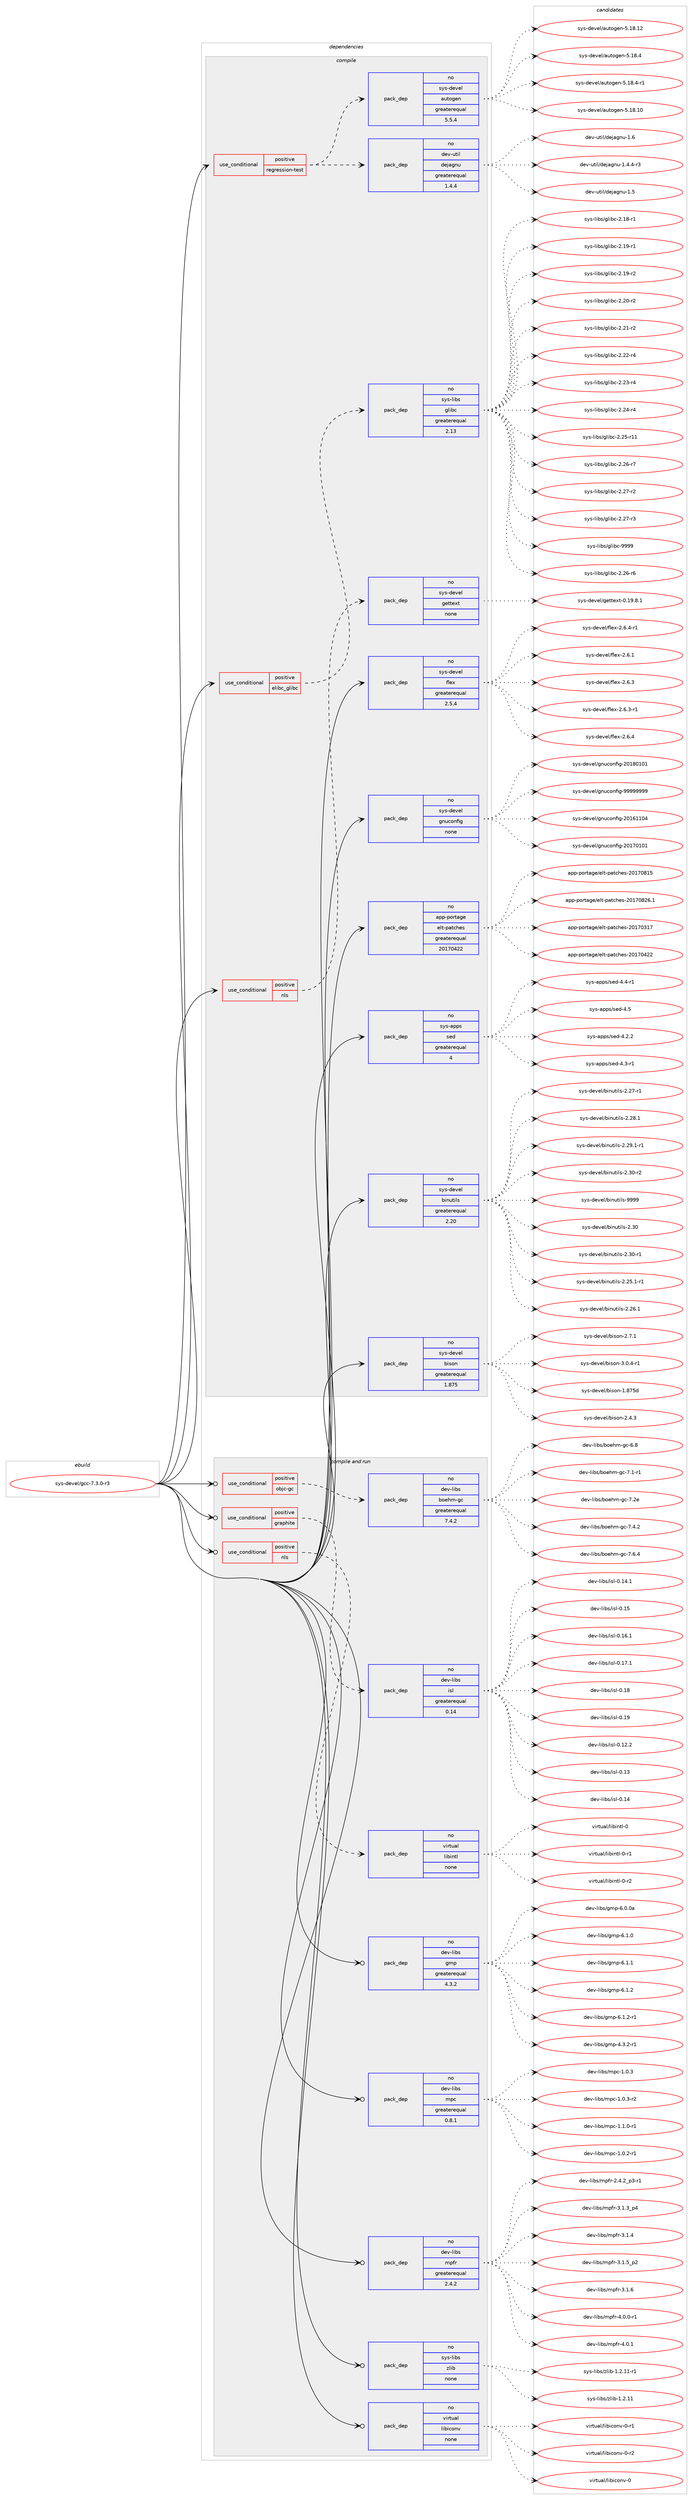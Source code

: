 digraph prolog {

# *************
# Graph options
# *************

newrank=true;
concentrate=true;
compound=true;
graph [rankdir=LR,fontname=Helvetica,fontsize=10,ranksep=1.5];#, ranksep=2.5, nodesep=0.2];
edge  [arrowhead=vee];
node  [fontname=Helvetica,fontsize=10];

# **********
# The ebuild
# **********

subgraph cluster_leftcol {
color=gray;
rank=same;
label=<<i>ebuild</i>>;
id [label="sys-devel/gcc-7.3.0-r3", color=red, width=4, href="../sys-devel/gcc-7.3.0-r3.svg"];
}

# ****************
# The dependencies
# ****************

subgraph cluster_midcol {
color=gray;
label=<<i>dependencies</i>>;
subgraph cluster_compile {
fillcolor="#eeeeee";
style=filled;
label=<<i>compile</i>>;
subgraph cond1061 {
dependency8104 [label=<<TABLE BORDER="0" CELLBORDER="1" CELLSPACING="0" CELLPADDING="4"><TR><TD ROWSPAN="3" CELLPADDING="10">use_conditional</TD></TR><TR><TD>positive</TD></TR><TR><TD>elibc_glibc</TD></TR></TABLE>>, shape=none, color=red];
subgraph pack6989 {
dependency8105 [label=<<TABLE BORDER="0" CELLBORDER="1" CELLSPACING="0" CELLPADDING="4" WIDTH="220"><TR><TD ROWSPAN="6" CELLPADDING="30">pack_dep</TD></TR><TR><TD WIDTH="110">no</TD></TR><TR><TD>sys-libs</TD></TR><TR><TD>glibc</TD></TR><TR><TD>greaterequal</TD></TR><TR><TD>2.13</TD></TR></TABLE>>, shape=none, color=blue];
}
dependency8104:e -> dependency8105:w [weight=20,style="dashed",arrowhead="vee"];
}
id:e -> dependency8104:w [weight=20,style="solid",arrowhead="vee"];
subgraph cond1062 {
dependency8106 [label=<<TABLE BORDER="0" CELLBORDER="1" CELLSPACING="0" CELLPADDING="4"><TR><TD ROWSPAN="3" CELLPADDING="10">use_conditional</TD></TR><TR><TD>positive</TD></TR><TR><TD>nls</TD></TR></TABLE>>, shape=none, color=red];
subgraph pack6990 {
dependency8107 [label=<<TABLE BORDER="0" CELLBORDER="1" CELLSPACING="0" CELLPADDING="4" WIDTH="220"><TR><TD ROWSPAN="6" CELLPADDING="30">pack_dep</TD></TR><TR><TD WIDTH="110">no</TD></TR><TR><TD>sys-devel</TD></TR><TR><TD>gettext</TD></TR><TR><TD>none</TD></TR><TR><TD></TD></TR></TABLE>>, shape=none, color=blue];
}
dependency8106:e -> dependency8107:w [weight=20,style="dashed",arrowhead="vee"];
}
id:e -> dependency8106:w [weight=20,style="solid",arrowhead="vee"];
subgraph cond1063 {
dependency8108 [label=<<TABLE BORDER="0" CELLBORDER="1" CELLSPACING="0" CELLPADDING="4"><TR><TD ROWSPAN="3" CELLPADDING="10">use_conditional</TD></TR><TR><TD>positive</TD></TR><TR><TD>regression-test</TD></TR></TABLE>>, shape=none, color=red];
subgraph pack6991 {
dependency8109 [label=<<TABLE BORDER="0" CELLBORDER="1" CELLSPACING="0" CELLPADDING="4" WIDTH="220"><TR><TD ROWSPAN="6" CELLPADDING="30">pack_dep</TD></TR><TR><TD WIDTH="110">no</TD></TR><TR><TD>dev-util</TD></TR><TR><TD>dejagnu</TD></TR><TR><TD>greaterequal</TD></TR><TR><TD>1.4.4</TD></TR></TABLE>>, shape=none, color=blue];
}
dependency8108:e -> dependency8109:w [weight=20,style="dashed",arrowhead="vee"];
subgraph pack6992 {
dependency8110 [label=<<TABLE BORDER="0" CELLBORDER="1" CELLSPACING="0" CELLPADDING="4" WIDTH="220"><TR><TD ROWSPAN="6" CELLPADDING="30">pack_dep</TD></TR><TR><TD WIDTH="110">no</TD></TR><TR><TD>sys-devel</TD></TR><TR><TD>autogen</TD></TR><TR><TD>greaterequal</TD></TR><TR><TD>5.5.4</TD></TR></TABLE>>, shape=none, color=blue];
}
dependency8108:e -> dependency8110:w [weight=20,style="dashed",arrowhead="vee"];
}
id:e -> dependency8108:w [weight=20,style="solid",arrowhead="vee"];
subgraph pack6993 {
dependency8111 [label=<<TABLE BORDER="0" CELLBORDER="1" CELLSPACING="0" CELLPADDING="4" WIDTH="220"><TR><TD ROWSPAN="6" CELLPADDING="30">pack_dep</TD></TR><TR><TD WIDTH="110">no</TD></TR><TR><TD>app-portage</TD></TR><TR><TD>elt-patches</TD></TR><TR><TD>greaterequal</TD></TR><TR><TD>20170422</TD></TR></TABLE>>, shape=none, color=blue];
}
id:e -> dependency8111:w [weight=20,style="solid",arrowhead="vee"];
subgraph pack6994 {
dependency8112 [label=<<TABLE BORDER="0" CELLBORDER="1" CELLSPACING="0" CELLPADDING="4" WIDTH="220"><TR><TD ROWSPAN="6" CELLPADDING="30">pack_dep</TD></TR><TR><TD WIDTH="110">no</TD></TR><TR><TD>sys-apps</TD></TR><TR><TD>sed</TD></TR><TR><TD>greaterequal</TD></TR><TR><TD>4</TD></TR></TABLE>>, shape=none, color=blue];
}
id:e -> dependency8112:w [weight=20,style="solid",arrowhead="vee"];
subgraph pack6995 {
dependency8113 [label=<<TABLE BORDER="0" CELLBORDER="1" CELLSPACING="0" CELLPADDING="4" WIDTH="220"><TR><TD ROWSPAN="6" CELLPADDING="30">pack_dep</TD></TR><TR><TD WIDTH="110">no</TD></TR><TR><TD>sys-devel</TD></TR><TR><TD>binutils</TD></TR><TR><TD>greaterequal</TD></TR><TR><TD>2.20</TD></TR></TABLE>>, shape=none, color=blue];
}
id:e -> dependency8113:w [weight=20,style="solid",arrowhead="vee"];
subgraph pack6996 {
dependency8114 [label=<<TABLE BORDER="0" CELLBORDER="1" CELLSPACING="0" CELLPADDING="4" WIDTH="220"><TR><TD ROWSPAN="6" CELLPADDING="30">pack_dep</TD></TR><TR><TD WIDTH="110">no</TD></TR><TR><TD>sys-devel</TD></TR><TR><TD>bison</TD></TR><TR><TD>greaterequal</TD></TR><TR><TD>1.875</TD></TR></TABLE>>, shape=none, color=blue];
}
id:e -> dependency8114:w [weight=20,style="solid",arrowhead="vee"];
subgraph pack6997 {
dependency8115 [label=<<TABLE BORDER="0" CELLBORDER="1" CELLSPACING="0" CELLPADDING="4" WIDTH="220"><TR><TD ROWSPAN="6" CELLPADDING="30">pack_dep</TD></TR><TR><TD WIDTH="110">no</TD></TR><TR><TD>sys-devel</TD></TR><TR><TD>flex</TD></TR><TR><TD>greaterequal</TD></TR><TR><TD>2.5.4</TD></TR></TABLE>>, shape=none, color=blue];
}
id:e -> dependency8115:w [weight=20,style="solid",arrowhead="vee"];
subgraph pack6998 {
dependency8116 [label=<<TABLE BORDER="0" CELLBORDER="1" CELLSPACING="0" CELLPADDING="4" WIDTH="220"><TR><TD ROWSPAN="6" CELLPADDING="30">pack_dep</TD></TR><TR><TD WIDTH="110">no</TD></TR><TR><TD>sys-devel</TD></TR><TR><TD>gnuconfig</TD></TR><TR><TD>none</TD></TR><TR><TD></TD></TR></TABLE>>, shape=none, color=blue];
}
id:e -> dependency8116:w [weight=20,style="solid",arrowhead="vee"];
}
subgraph cluster_compileandrun {
fillcolor="#eeeeee";
style=filled;
label=<<i>compile and run</i>>;
subgraph cond1064 {
dependency8117 [label=<<TABLE BORDER="0" CELLBORDER="1" CELLSPACING="0" CELLPADDING="4"><TR><TD ROWSPAN="3" CELLPADDING="10">use_conditional</TD></TR><TR><TD>positive</TD></TR><TR><TD>graphite</TD></TR></TABLE>>, shape=none, color=red];
subgraph pack6999 {
dependency8118 [label=<<TABLE BORDER="0" CELLBORDER="1" CELLSPACING="0" CELLPADDING="4" WIDTH="220"><TR><TD ROWSPAN="6" CELLPADDING="30">pack_dep</TD></TR><TR><TD WIDTH="110">no</TD></TR><TR><TD>dev-libs</TD></TR><TR><TD>isl</TD></TR><TR><TD>greaterequal</TD></TR><TR><TD>0.14</TD></TR></TABLE>>, shape=none, color=blue];
}
dependency8117:e -> dependency8118:w [weight=20,style="dashed",arrowhead="vee"];
}
id:e -> dependency8117:w [weight=20,style="solid",arrowhead="odotvee"];
subgraph cond1065 {
dependency8119 [label=<<TABLE BORDER="0" CELLBORDER="1" CELLSPACING="0" CELLPADDING="4"><TR><TD ROWSPAN="3" CELLPADDING="10">use_conditional</TD></TR><TR><TD>positive</TD></TR><TR><TD>nls</TD></TR></TABLE>>, shape=none, color=red];
subgraph pack7000 {
dependency8120 [label=<<TABLE BORDER="0" CELLBORDER="1" CELLSPACING="0" CELLPADDING="4" WIDTH="220"><TR><TD ROWSPAN="6" CELLPADDING="30">pack_dep</TD></TR><TR><TD WIDTH="110">no</TD></TR><TR><TD>virtual</TD></TR><TR><TD>libintl</TD></TR><TR><TD>none</TD></TR><TR><TD></TD></TR></TABLE>>, shape=none, color=blue];
}
dependency8119:e -> dependency8120:w [weight=20,style="dashed",arrowhead="vee"];
}
id:e -> dependency8119:w [weight=20,style="solid",arrowhead="odotvee"];
subgraph cond1066 {
dependency8121 [label=<<TABLE BORDER="0" CELLBORDER="1" CELLSPACING="0" CELLPADDING="4"><TR><TD ROWSPAN="3" CELLPADDING="10">use_conditional</TD></TR><TR><TD>positive</TD></TR><TR><TD>objc-gc</TD></TR></TABLE>>, shape=none, color=red];
subgraph pack7001 {
dependency8122 [label=<<TABLE BORDER="0" CELLBORDER="1" CELLSPACING="0" CELLPADDING="4" WIDTH="220"><TR><TD ROWSPAN="6" CELLPADDING="30">pack_dep</TD></TR><TR><TD WIDTH="110">no</TD></TR><TR><TD>dev-libs</TD></TR><TR><TD>boehm-gc</TD></TR><TR><TD>greaterequal</TD></TR><TR><TD>7.4.2</TD></TR></TABLE>>, shape=none, color=blue];
}
dependency8121:e -> dependency8122:w [weight=20,style="dashed",arrowhead="vee"];
}
id:e -> dependency8121:w [weight=20,style="solid",arrowhead="odotvee"];
subgraph pack7002 {
dependency8123 [label=<<TABLE BORDER="0" CELLBORDER="1" CELLSPACING="0" CELLPADDING="4" WIDTH="220"><TR><TD ROWSPAN="6" CELLPADDING="30">pack_dep</TD></TR><TR><TD WIDTH="110">no</TD></TR><TR><TD>dev-libs</TD></TR><TR><TD>gmp</TD></TR><TR><TD>greaterequal</TD></TR><TR><TD>4.3.2</TD></TR></TABLE>>, shape=none, color=blue];
}
id:e -> dependency8123:w [weight=20,style="solid",arrowhead="odotvee"];
subgraph pack7003 {
dependency8124 [label=<<TABLE BORDER="0" CELLBORDER="1" CELLSPACING="0" CELLPADDING="4" WIDTH="220"><TR><TD ROWSPAN="6" CELLPADDING="30">pack_dep</TD></TR><TR><TD WIDTH="110">no</TD></TR><TR><TD>dev-libs</TD></TR><TR><TD>mpc</TD></TR><TR><TD>greaterequal</TD></TR><TR><TD>0.8.1</TD></TR></TABLE>>, shape=none, color=blue];
}
id:e -> dependency8124:w [weight=20,style="solid",arrowhead="odotvee"];
subgraph pack7004 {
dependency8125 [label=<<TABLE BORDER="0" CELLBORDER="1" CELLSPACING="0" CELLPADDING="4" WIDTH="220"><TR><TD ROWSPAN="6" CELLPADDING="30">pack_dep</TD></TR><TR><TD WIDTH="110">no</TD></TR><TR><TD>dev-libs</TD></TR><TR><TD>mpfr</TD></TR><TR><TD>greaterequal</TD></TR><TR><TD>2.4.2</TD></TR></TABLE>>, shape=none, color=blue];
}
id:e -> dependency8125:w [weight=20,style="solid",arrowhead="odotvee"];
subgraph pack7005 {
dependency8126 [label=<<TABLE BORDER="0" CELLBORDER="1" CELLSPACING="0" CELLPADDING="4" WIDTH="220"><TR><TD ROWSPAN="6" CELLPADDING="30">pack_dep</TD></TR><TR><TD WIDTH="110">no</TD></TR><TR><TD>sys-libs</TD></TR><TR><TD>zlib</TD></TR><TR><TD>none</TD></TR><TR><TD></TD></TR></TABLE>>, shape=none, color=blue];
}
id:e -> dependency8126:w [weight=20,style="solid",arrowhead="odotvee"];
subgraph pack7006 {
dependency8127 [label=<<TABLE BORDER="0" CELLBORDER="1" CELLSPACING="0" CELLPADDING="4" WIDTH="220"><TR><TD ROWSPAN="6" CELLPADDING="30">pack_dep</TD></TR><TR><TD WIDTH="110">no</TD></TR><TR><TD>virtual</TD></TR><TR><TD>libiconv</TD></TR><TR><TD>none</TD></TR><TR><TD></TD></TR></TABLE>>, shape=none, color=blue];
}
id:e -> dependency8127:w [weight=20,style="solid",arrowhead="odotvee"];
}
subgraph cluster_run {
fillcolor="#eeeeee";
style=filled;
label=<<i>run</i>>;
}
}

# **************
# The candidates
# **************

subgraph cluster_choices {
rank=same;
color=gray;
label=<<i>candidates</i>>;

subgraph choice6989 {
color=black;
nodesep=1;
choice115121115451081059811547103108105989945504650544511454 [label="sys-libs/glibc-2.26-r6", color=red, width=4,href="../sys-libs/glibc-2.26-r6.svg"];
choice115121115451081059811547103108105989945504649564511449 [label="sys-libs/glibc-2.18-r1", color=red, width=4,href="../sys-libs/glibc-2.18-r1.svg"];
choice115121115451081059811547103108105989945504649574511449 [label="sys-libs/glibc-2.19-r1", color=red, width=4,href="../sys-libs/glibc-2.19-r1.svg"];
choice115121115451081059811547103108105989945504649574511450 [label="sys-libs/glibc-2.19-r2", color=red, width=4,href="../sys-libs/glibc-2.19-r2.svg"];
choice115121115451081059811547103108105989945504650484511450 [label="sys-libs/glibc-2.20-r2", color=red, width=4,href="../sys-libs/glibc-2.20-r2.svg"];
choice115121115451081059811547103108105989945504650494511450 [label="sys-libs/glibc-2.21-r2", color=red, width=4,href="../sys-libs/glibc-2.21-r2.svg"];
choice115121115451081059811547103108105989945504650504511452 [label="sys-libs/glibc-2.22-r4", color=red, width=4,href="../sys-libs/glibc-2.22-r4.svg"];
choice115121115451081059811547103108105989945504650514511452 [label="sys-libs/glibc-2.23-r4", color=red, width=4,href="../sys-libs/glibc-2.23-r4.svg"];
choice115121115451081059811547103108105989945504650524511452 [label="sys-libs/glibc-2.24-r4", color=red, width=4,href="../sys-libs/glibc-2.24-r4.svg"];
choice11512111545108105981154710310810598994550465053451144949 [label="sys-libs/glibc-2.25-r11", color=red, width=4,href="../sys-libs/glibc-2.25-r11.svg"];
choice115121115451081059811547103108105989945504650544511455 [label="sys-libs/glibc-2.26-r7", color=red, width=4,href="../sys-libs/glibc-2.26-r7.svg"];
choice115121115451081059811547103108105989945504650554511450 [label="sys-libs/glibc-2.27-r2", color=red, width=4,href="../sys-libs/glibc-2.27-r2.svg"];
choice115121115451081059811547103108105989945504650554511451 [label="sys-libs/glibc-2.27-r3", color=red, width=4,href="../sys-libs/glibc-2.27-r3.svg"];
choice11512111545108105981154710310810598994557575757 [label="sys-libs/glibc-9999", color=red, width=4,href="../sys-libs/glibc-9999.svg"];
dependency8105:e -> choice115121115451081059811547103108105989945504650544511454:w [style=dotted,weight="100"];
dependency8105:e -> choice115121115451081059811547103108105989945504649564511449:w [style=dotted,weight="100"];
dependency8105:e -> choice115121115451081059811547103108105989945504649574511449:w [style=dotted,weight="100"];
dependency8105:e -> choice115121115451081059811547103108105989945504649574511450:w [style=dotted,weight="100"];
dependency8105:e -> choice115121115451081059811547103108105989945504650484511450:w [style=dotted,weight="100"];
dependency8105:e -> choice115121115451081059811547103108105989945504650494511450:w [style=dotted,weight="100"];
dependency8105:e -> choice115121115451081059811547103108105989945504650504511452:w [style=dotted,weight="100"];
dependency8105:e -> choice115121115451081059811547103108105989945504650514511452:w [style=dotted,weight="100"];
dependency8105:e -> choice115121115451081059811547103108105989945504650524511452:w [style=dotted,weight="100"];
dependency8105:e -> choice11512111545108105981154710310810598994550465053451144949:w [style=dotted,weight="100"];
dependency8105:e -> choice115121115451081059811547103108105989945504650544511455:w [style=dotted,weight="100"];
dependency8105:e -> choice115121115451081059811547103108105989945504650554511450:w [style=dotted,weight="100"];
dependency8105:e -> choice115121115451081059811547103108105989945504650554511451:w [style=dotted,weight="100"];
dependency8105:e -> choice11512111545108105981154710310810598994557575757:w [style=dotted,weight="100"];
}
subgraph choice6990 {
color=black;
nodesep=1;
choice1151211154510010111810110847103101116116101120116454846495746564649 [label="sys-devel/gettext-0.19.8.1", color=red, width=4,href="../sys-devel/gettext-0.19.8.1.svg"];
dependency8107:e -> choice1151211154510010111810110847103101116116101120116454846495746564649:w [style=dotted,weight="100"];
}
subgraph choice6991 {
color=black;
nodesep=1;
choice1001011184511711610510847100101106971031101174549465246524511451 [label="dev-util/dejagnu-1.4.4-r3", color=red, width=4,href="../dev-util/dejagnu-1.4.4-r3.svg"];
choice10010111845117116105108471001011069710311011745494653 [label="dev-util/dejagnu-1.5", color=red, width=4,href="../dev-util/dejagnu-1.5.svg"];
choice10010111845117116105108471001011069710311011745494654 [label="dev-util/dejagnu-1.6", color=red, width=4,href="../dev-util/dejagnu-1.6.svg"];
dependency8109:e -> choice1001011184511711610510847100101106971031101174549465246524511451:w [style=dotted,weight="100"];
dependency8109:e -> choice10010111845117116105108471001011069710311011745494653:w [style=dotted,weight="100"];
dependency8109:e -> choice10010111845117116105108471001011069710311011745494654:w [style=dotted,weight="100"];
}
subgraph choice6992 {
color=black;
nodesep=1;
choice1151211154510010111810110847971171161111031011104553464956464948 [label="sys-devel/autogen-5.18.10", color=red, width=4,href="../sys-devel/autogen-5.18.10.svg"];
choice1151211154510010111810110847971171161111031011104553464956464950 [label="sys-devel/autogen-5.18.12", color=red, width=4,href="../sys-devel/autogen-5.18.12.svg"];
choice11512111545100101118101108479711711611110310111045534649564652 [label="sys-devel/autogen-5.18.4", color=red, width=4,href="../sys-devel/autogen-5.18.4.svg"];
choice115121115451001011181011084797117116111103101110455346495646524511449 [label="sys-devel/autogen-5.18.4-r1", color=red, width=4,href="../sys-devel/autogen-5.18.4-r1.svg"];
dependency8110:e -> choice1151211154510010111810110847971171161111031011104553464956464948:w [style=dotted,weight="100"];
dependency8110:e -> choice1151211154510010111810110847971171161111031011104553464956464950:w [style=dotted,weight="100"];
dependency8110:e -> choice11512111545100101118101108479711711611110310111045534649564652:w [style=dotted,weight="100"];
dependency8110:e -> choice115121115451001011181011084797117116111103101110455346495646524511449:w [style=dotted,weight="100"];
}
subgraph choice6993 {
color=black;
nodesep=1;
choice97112112451121111141169710310147101108116451129711699104101115455048495548514955 [label="app-portage/elt-patches-20170317", color=red, width=4,href="../app-portage/elt-patches-20170317.svg"];
choice97112112451121111141169710310147101108116451129711699104101115455048495548525050 [label="app-portage/elt-patches-20170422", color=red, width=4,href="../app-portage/elt-patches-20170422.svg"];
choice97112112451121111141169710310147101108116451129711699104101115455048495548564953 [label="app-portage/elt-patches-20170815", color=red, width=4,href="../app-portage/elt-patches-20170815.svg"];
choice971121124511211111411697103101471011081164511297116991041011154550484955485650544649 [label="app-portage/elt-patches-20170826.1", color=red, width=4,href="../app-portage/elt-patches-20170826.1.svg"];
dependency8111:e -> choice97112112451121111141169710310147101108116451129711699104101115455048495548514955:w [style=dotted,weight="100"];
dependency8111:e -> choice97112112451121111141169710310147101108116451129711699104101115455048495548525050:w [style=dotted,weight="100"];
dependency8111:e -> choice97112112451121111141169710310147101108116451129711699104101115455048495548564953:w [style=dotted,weight="100"];
dependency8111:e -> choice971121124511211111411697103101471011081164511297116991041011154550484955485650544649:w [style=dotted,weight="100"];
}
subgraph choice6994 {
color=black;
nodesep=1;
choice115121115459711211211547115101100455246504650 [label="sys-apps/sed-4.2.2", color=red, width=4,href="../sys-apps/sed-4.2.2.svg"];
choice115121115459711211211547115101100455246514511449 [label="sys-apps/sed-4.3-r1", color=red, width=4,href="../sys-apps/sed-4.3-r1.svg"];
choice115121115459711211211547115101100455246524511449 [label="sys-apps/sed-4.4-r1", color=red, width=4,href="../sys-apps/sed-4.4-r1.svg"];
choice11512111545971121121154711510110045524653 [label="sys-apps/sed-4.5", color=red, width=4,href="../sys-apps/sed-4.5.svg"];
dependency8112:e -> choice115121115459711211211547115101100455246504650:w [style=dotted,weight="100"];
dependency8112:e -> choice115121115459711211211547115101100455246514511449:w [style=dotted,weight="100"];
dependency8112:e -> choice115121115459711211211547115101100455246524511449:w [style=dotted,weight="100"];
dependency8112:e -> choice11512111545971121121154711510110045524653:w [style=dotted,weight="100"];
}
subgraph choice6995 {
color=black;
nodesep=1;
choice1151211154510010111810110847981051101171161051081154550465148 [label="sys-devel/binutils-2.30", color=red, width=4,href="../sys-devel/binutils-2.30.svg"];
choice11512111545100101118101108479810511011711610510811545504651484511449 [label="sys-devel/binutils-2.30-r1", color=red, width=4,href="../sys-devel/binutils-2.30-r1.svg"];
choice115121115451001011181011084798105110117116105108115455046505346494511449 [label="sys-devel/binutils-2.25.1-r1", color=red, width=4,href="../sys-devel/binutils-2.25.1-r1.svg"];
choice11512111545100101118101108479810511011711610510811545504650544649 [label="sys-devel/binutils-2.26.1", color=red, width=4,href="../sys-devel/binutils-2.26.1.svg"];
choice11512111545100101118101108479810511011711610510811545504650554511449 [label="sys-devel/binutils-2.27-r1", color=red, width=4,href="../sys-devel/binutils-2.27-r1.svg"];
choice11512111545100101118101108479810511011711610510811545504650564649 [label="sys-devel/binutils-2.28.1", color=red, width=4,href="../sys-devel/binutils-2.28.1.svg"];
choice115121115451001011181011084798105110117116105108115455046505746494511449 [label="sys-devel/binutils-2.29.1-r1", color=red, width=4,href="../sys-devel/binutils-2.29.1-r1.svg"];
choice11512111545100101118101108479810511011711610510811545504651484511450 [label="sys-devel/binutils-2.30-r2", color=red, width=4,href="../sys-devel/binutils-2.30-r2.svg"];
choice1151211154510010111810110847981051101171161051081154557575757 [label="sys-devel/binutils-9999", color=red, width=4,href="../sys-devel/binutils-9999.svg"];
dependency8113:e -> choice1151211154510010111810110847981051101171161051081154550465148:w [style=dotted,weight="100"];
dependency8113:e -> choice11512111545100101118101108479810511011711610510811545504651484511449:w [style=dotted,weight="100"];
dependency8113:e -> choice115121115451001011181011084798105110117116105108115455046505346494511449:w [style=dotted,weight="100"];
dependency8113:e -> choice11512111545100101118101108479810511011711610510811545504650544649:w [style=dotted,weight="100"];
dependency8113:e -> choice11512111545100101118101108479810511011711610510811545504650554511449:w [style=dotted,weight="100"];
dependency8113:e -> choice11512111545100101118101108479810511011711610510811545504650564649:w [style=dotted,weight="100"];
dependency8113:e -> choice115121115451001011181011084798105110117116105108115455046505746494511449:w [style=dotted,weight="100"];
dependency8113:e -> choice11512111545100101118101108479810511011711610510811545504651484511450:w [style=dotted,weight="100"];
dependency8113:e -> choice1151211154510010111810110847981051101171161051081154557575757:w [style=dotted,weight="100"];
}
subgraph choice6996 {
color=black;
nodesep=1;
choice115121115451001011181011084798105115111110454946565553100 [label="sys-devel/bison-1.875d", color=red, width=4,href="../sys-devel/bison-1.875d.svg"];
choice115121115451001011181011084798105115111110455046524651 [label="sys-devel/bison-2.4.3", color=red, width=4,href="../sys-devel/bison-2.4.3.svg"];
choice115121115451001011181011084798105115111110455046554649 [label="sys-devel/bison-2.7.1", color=red, width=4,href="../sys-devel/bison-2.7.1.svg"];
choice1151211154510010111810110847981051151111104551464846524511449 [label="sys-devel/bison-3.0.4-r1", color=red, width=4,href="../sys-devel/bison-3.0.4-r1.svg"];
dependency8114:e -> choice115121115451001011181011084798105115111110454946565553100:w [style=dotted,weight="100"];
dependency8114:e -> choice115121115451001011181011084798105115111110455046524651:w [style=dotted,weight="100"];
dependency8114:e -> choice115121115451001011181011084798105115111110455046554649:w [style=dotted,weight="100"];
dependency8114:e -> choice1151211154510010111810110847981051151111104551464846524511449:w [style=dotted,weight="100"];
}
subgraph choice6997 {
color=black;
nodesep=1;
choice1151211154510010111810110847102108101120455046544649 [label="sys-devel/flex-2.6.1", color=red, width=4,href="../sys-devel/flex-2.6.1.svg"];
choice1151211154510010111810110847102108101120455046544651 [label="sys-devel/flex-2.6.3", color=red, width=4,href="../sys-devel/flex-2.6.3.svg"];
choice11512111545100101118101108471021081011204550465446514511449 [label="sys-devel/flex-2.6.3-r1", color=red, width=4,href="../sys-devel/flex-2.6.3-r1.svg"];
choice1151211154510010111810110847102108101120455046544652 [label="sys-devel/flex-2.6.4", color=red, width=4,href="../sys-devel/flex-2.6.4.svg"];
choice11512111545100101118101108471021081011204550465446524511449 [label="sys-devel/flex-2.6.4-r1", color=red, width=4,href="../sys-devel/flex-2.6.4-r1.svg"];
dependency8115:e -> choice1151211154510010111810110847102108101120455046544649:w [style=dotted,weight="100"];
dependency8115:e -> choice1151211154510010111810110847102108101120455046544651:w [style=dotted,weight="100"];
dependency8115:e -> choice11512111545100101118101108471021081011204550465446514511449:w [style=dotted,weight="100"];
dependency8115:e -> choice1151211154510010111810110847102108101120455046544652:w [style=dotted,weight="100"];
dependency8115:e -> choice11512111545100101118101108471021081011204550465446524511449:w [style=dotted,weight="100"];
}
subgraph choice6998 {
color=black;
nodesep=1;
choice115121115451001011181011084710311011799111110102105103455048495449494852 [label="sys-devel/gnuconfig-20161104", color=red, width=4,href="../sys-devel/gnuconfig-20161104.svg"];
choice115121115451001011181011084710311011799111110102105103455048495548494849 [label="sys-devel/gnuconfig-20170101", color=red, width=4,href="../sys-devel/gnuconfig-20170101.svg"];
choice115121115451001011181011084710311011799111110102105103455048495648494849 [label="sys-devel/gnuconfig-20180101", color=red, width=4,href="../sys-devel/gnuconfig-20180101.svg"];
choice115121115451001011181011084710311011799111110102105103455757575757575757 [label="sys-devel/gnuconfig-99999999", color=red, width=4,href="../sys-devel/gnuconfig-99999999.svg"];
dependency8116:e -> choice115121115451001011181011084710311011799111110102105103455048495449494852:w [style=dotted,weight="100"];
dependency8116:e -> choice115121115451001011181011084710311011799111110102105103455048495548494849:w [style=dotted,weight="100"];
dependency8116:e -> choice115121115451001011181011084710311011799111110102105103455048495648494849:w [style=dotted,weight="100"];
dependency8116:e -> choice115121115451001011181011084710311011799111110102105103455757575757575757:w [style=dotted,weight="100"];
}
subgraph choice6999 {
color=black;
nodesep=1;
choice10010111845108105981154710511510845484649504650 [label="dev-libs/isl-0.12.2", color=red, width=4,href="../dev-libs/isl-0.12.2.svg"];
choice1001011184510810598115471051151084548464951 [label="dev-libs/isl-0.13", color=red, width=4,href="../dev-libs/isl-0.13.svg"];
choice1001011184510810598115471051151084548464952 [label="dev-libs/isl-0.14", color=red, width=4,href="../dev-libs/isl-0.14.svg"];
choice10010111845108105981154710511510845484649524649 [label="dev-libs/isl-0.14.1", color=red, width=4,href="../dev-libs/isl-0.14.1.svg"];
choice1001011184510810598115471051151084548464953 [label="dev-libs/isl-0.15", color=red, width=4,href="../dev-libs/isl-0.15.svg"];
choice10010111845108105981154710511510845484649544649 [label="dev-libs/isl-0.16.1", color=red, width=4,href="../dev-libs/isl-0.16.1.svg"];
choice10010111845108105981154710511510845484649554649 [label="dev-libs/isl-0.17.1", color=red, width=4,href="../dev-libs/isl-0.17.1.svg"];
choice1001011184510810598115471051151084548464956 [label="dev-libs/isl-0.18", color=red, width=4,href="../dev-libs/isl-0.18.svg"];
choice1001011184510810598115471051151084548464957 [label="dev-libs/isl-0.19", color=red, width=4,href="../dev-libs/isl-0.19.svg"];
dependency8118:e -> choice10010111845108105981154710511510845484649504650:w [style=dotted,weight="100"];
dependency8118:e -> choice1001011184510810598115471051151084548464951:w [style=dotted,weight="100"];
dependency8118:e -> choice1001011184510810598115471051151084548464952:w [style=dotted,weight="100"];
dependency8118:e -> choice10010111845108105981154710511510845484649524649:w [style=dotted,weight="100"];
dependency8118:e -> choice1001011184510810598115471051151084548464953:w [style=dotted,weight="100"];
dependency8118:e -> choice10010111845108105981154710511510845484649544649:w [style=dotted,weight="100"];
dependency8118:e -> choice10010111845108105981154710511510845484649554649:w [style=dotted,weight="100"];
dependency8118:e -> choice1001011184510810598115471051151084548464956:w [style=dotted,weight="100"];
dependency8118:e -> choice1001011184510810598115471051151084548464957:w [style=dotted,weight="100"];
}
subgraph choice7000 {
color=black;
nodesep=1;
choice1181051141161179710847108105981051101161084548 [label="virtual/libintl-0", color=red, width=4,href="../virtual/libintl-0.svg"];
choice11810511411611797108471081059810511011610845484511449 [label="virtual/libintl-0-r1", color=red, width=4,href="../virtual/libintl-0-r1.svg"];
choice11810511411611797108471081059810511011610845484511450 [label="virtual/libintl-0-r2", color=red, width=4,href="../virtual/libintl-0-r2.svg"];
dependency8120:e -> choice1181051141161179710847108105981051101161084548:w [style=dotted,weight="100"];
dependency8120:e -> choice11810511411611797108471081059810511011610845484511449:w [style=dotted,weight="100"];
dependency8120:e -> choice11810511411611797108471081059810511011610845484511450:w [style=dotted,weight="100"];
}
subgraph choice7001 {
color=black;
nodesep=1;
choice10010111845108105981154798111101104109451039945544656 [label="dev-libs/boehm-gc-6.8", color=red, width=4,href="../dev-libs/boehm-gc-6.8.svg"];
choice100101118451081059811547981111011041094510399455546494511449 [label="dev-libs/boehm-gc-7.1-r1", color=red, width=4,href="../dev-libs/boehm-gc-7.1-r1.svg"];
choice10010111845108105981154798111101104109451039945554650101 [label="dev-libs/boehm-gc-7.2e", color=red, width=4,href="../dev-libs/boehm-gc-7.2e.svg"];
choice100101118451081059811547981111011041094510399455546524650 [label="dev-libs/boehm-gc-7.4.2", color=red, width=4,href="../dev-libs/boehm-gc-7.4.2.svg"];
choice100101118451081059811547981111011041094510399455546544652 [label="dev-libs/boehm-gc-7.6.4", color=red, width=4,href="../dev-libs/boehm-gc-7.6.4.svg"];
dependency8122:e -> choice10010111845108105981154798111101104109451039945544656:w [style=dotted,weight="100"];
dependency8122:e -> choice100101118451081059811547981111011041094510399455546494511449:w [style=dotted,weight="100"];
dependency8122:e -> choice10010111845108105981154798111101104109451039945554650101:w [style=dotted,weight="100"];
dependency8122:e -> choice100101118451081059811547981111011041094510399455546524650:w [style=dotted,weight="100"];
dependency8122:e -> choice100101118451081059811547981111011041094510399455546544652:w [style=dotted,weight="100"];
}
subgraph choice7002 {
color=black;
nodesep=1;
choice1001011184510810598115471031091124552465146504511449 [label="dev-libs/gmp-4.3.2-r1", color=red, width=4,href="../dev-libs/gmp-4.3.2-r1.svg"];
choice10010111845108105981154710310911245544648464897 [label="dev-libs/gmp-6.0.0a", color=red, width=4,href="../dev-libs/gmp-6.0.0a.svg"];
choice100101118451081059811547103109112455446494648 [label="dev-libs/gmp-6.1.0", color=red, width=4,href="../dev-libs/gmp-6.1.0.svg"];
choice100101118451081059811547103109112455446494649 [label="dev-libs/gmp-6.1.1", color=red, width=4,href="../dev-libs/gmp-6.1.1.svg"];
choice100101118451081059811547103109112455446494650 [label="dev-libs/gmp-6.1.2", color=red, width=4,href="../dev-libs/gmp-6.1.2.svg"];
choice1001011184510810598115471031091124554464946504511449 [label="dev-libs/gmp-6.1.2-r1", color=red, width=4,href="../dev-libs/gmp-6.1.2-r1.svg"];
dependency8123:e -> choice1001011184510810598115471031091124552465146504511449:w [style=dotted,weight="100"];
dependency8123:e -> choice10010111845108105981154710310911245544648464897:w [style=dotted,weight="100"];
dependency8123:e -> choice100101118451081059811547103109112455446494648:w [style=dotted,weight="100"];
dependency8123:e -> choice100101118451081059811547103109112455446494649:w [style=dotted,weight="100"];
dependency8123:e -> choice100101118451081059811547103109112455446494650:w [style=dotted,weight="100"];
dependency8123:e -> choice1001011184510810598115471031091124554464946504511449:w [style=dotted,weight="100"];
}
subgraph choice7003 {
color=black;
nodesep=1;
choice100101118451081059811547109112994549464846504511449 [label="dev-libs/mpc-1.0.2-r1", color=red, width=4,href="../dev-libs/mpc-1.0.2-r1.svg"];
choice10010111845108105981154710911299454946484651 [label="dev-libs/mpc-1.0.3", color=red, width=4,href="../dev-libs/mpc-1.0.3.svg"];
choice100101118451081059811547109112994549464846514511450 [label="dev-libs/mpc-1.0.3-r2", color=red, width=4,href="../dev-libs/mpc-1.0.3-r2.svg"];
choice100101118451081059811547109112994549464946484511449 [label="dev-libs/mpc-1.1.0-r1", color=red, width=4,href="../dev-libs/mpc-1.1.0-r1.svg"];
dependency8124:e -> choice100101118451081059811547109112994549464846504511449:w [style=dotted,weight="100"];
dependency8124:e -> choice10010111845108105981154710911299454946484651:w [style=dotted,weight="100"];
dependency8124:e -> choice100101118451081059811547109112994549464846514511450:w [style=dotted,weight="100"];
dependency8124:e -> choice100101118451081059811547109112994549464946484511449:w [style=dotted,weight="100"];
}
subgraph choice7004 {
color=black;
nodesep=1;
choice10010111845108105981154710911210211445504652465095112514511449 [label="dev-libs/mpfr-2.4.2_p3-r1", color=red, width=4,href="../dev-libs/mpfr-2.4.2_p3-r1.svg"];
choice1001011184510810598115471091121021144551464946519511252 [label="dev-libs/mpfr-3.1.3_p4", color=red, width=4,href="../dev-libs/mpfr-3.1.3_p4.svg"];
choice100101118451081059811547109112102114455146494652 [label="dev-libs/mpfr-3.1.4", color=red, width=4,href="../dev-libs/mpfr-3.1.4.svg"];
choice1001011184510810598115471091121021144551464946539511250 [label="dev-libs/mpfr-3.1.5_p2", color=red, width=4,href="../dev-libs/mpfr-3.1.5_p2.svg"];
choice100101118451081059811547109112102114455146494654 [label="dev-libs/mpfr-3.1.6", color=red, width=4,href="../dev-libs/mpfr-3.1.6.svg"];
choice1001011184510810598115471091121021144552464846484511449 [label="dev-libs/mpfr-4.0.0-r1", color=red, width=4,href="../dev-libs/mpfr-4.0.0-r1.svg"];
choice100101118451081059811547109112102114455246484649 [label="dev-libs/mpfr-4.0.1", color=red, width=4,href="../dev-libs/mpfr-4.0.1.svg"];
dependency8125:e -> choice10010111845108105981154710911210211445504652465095112514511449:w [style=dotted,weight="100"];
dependency8125:e -> choice1001011184510810598115471091121021144551464946519511252:w [style=dotted,weight="100"];
dependency8125:e -> choice100101118451081059811547109112102114455146494652:w [style=dotted,weight="100"];
dependency8125:e -> choice1001011184510810598115471091121021144551464946539511250:w [style=dotted,weight="100"];
dependency8125:e -> choice100101118451081059811547109112102114455146494654:w [style=dotted,weight="100"];
dependency8125:e -> choice1001011184510810598115471091121021144552464846484511449:w [style=dotted,weight="100"];
dependency8125:e -> choice100101118451081059811547109112102114455246484649:w [style=dotted,weight="100"];
}
subgraph choice7005 {
color=black;
nodesep=1;
choice1151211154510810598115471221081059845494650464949 [label="sys-libs/zlib-1.2.11", color=red, width=4,href="../sys-libs/zlib-1.2.11.svg"];
choice11512111545108105981154712210810598454946504649494511449 [label="sys-libs/zlib-1.2.11-r1", color=red, width=4,href="../sys-libs/zlib-1.2.11-r1.svg"];
dependency8126:e -> choice1151211154510810598115471221081059845494650464949:w [style=dotted,weight="100"];
dependency8126:e -> choice11512111545108105981154712210810598454946504649494511449:w [style=dotted,weight="100"];
}
subgraph choice7006 {
color=black;
nodesep=1;
choice118105114116117971084710810598105991111101184548 [label="virtual/libiconv-0", color=red, width=4,href="../virtual/libiconv-0.svg"];
choice1181051141161179710847108105981059911111011845484511449 [label="virtual/libiconv-0-r1", color=red, width=4,href="../virtual/libiconv-0-r1.svg"];
choice1181051141161179710847108105981059911111011845484511450 [label="virtual/libiconv-0-r2", color=red, width=4,href="../virtual/libiconv-0-r2.svg"];
dependency8127:e -> choice118105114116117971084710810598105991111101184548:w [style=dotted,weight="100"];
dependency8127:e -> choice1181051141161179710847108105981059911111011845484511449:w [style=dotted,weight="100"];
dependency8127:e -> choice1181051141161179710847108105981059911111011845484511450:w [style=dotted,weight="100"];
}
}

}
